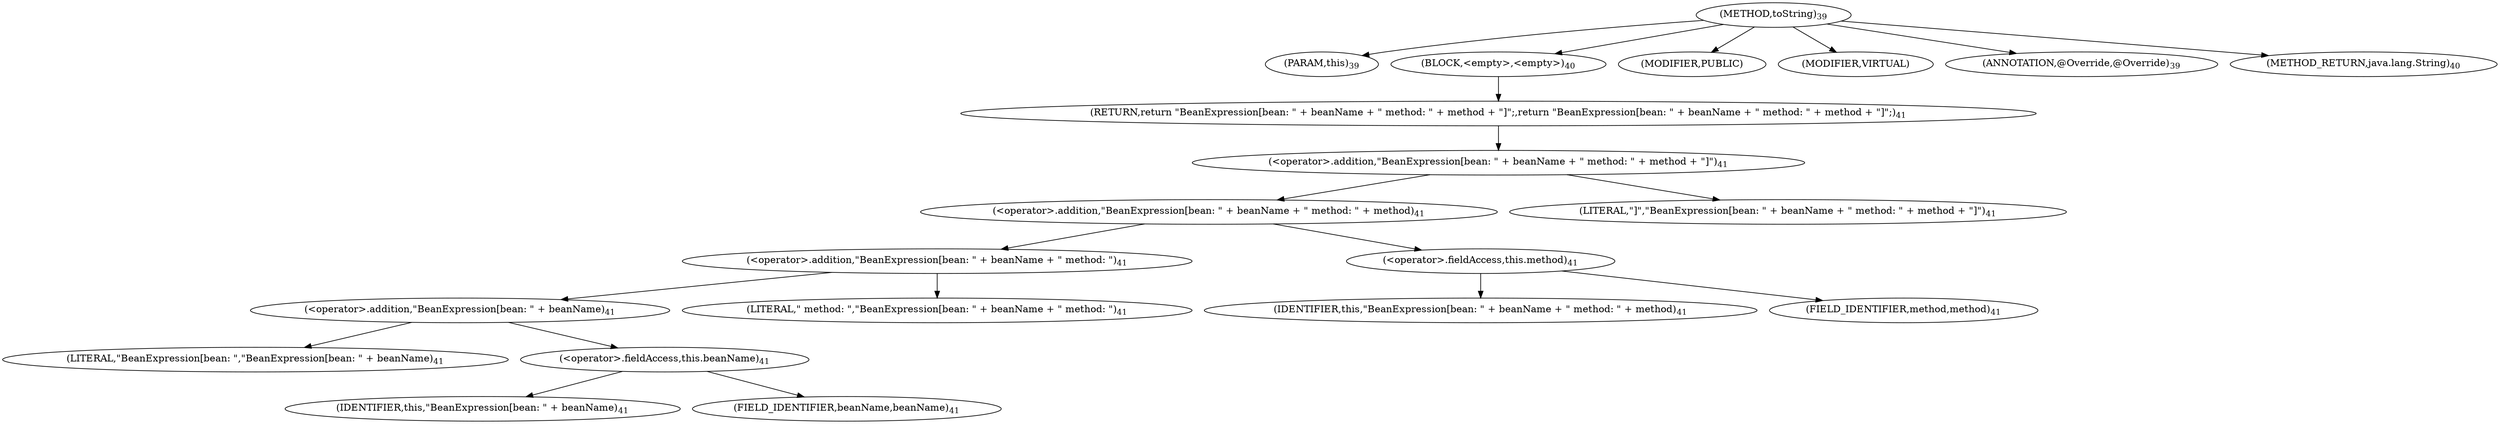 digraph "toString" {  
"32" [label = <(METHOD,toString)<SUB>39</SUB>> ]
"33" [label = <(PARAM,this)<SUB>39</SUB>> ]
"34" [label = <(BLOCK,&lt;empty&gt;,&lt;empty&gt;)<SUB>40</SUB>> ]
"35" [label = <(RETURN,return &quot;BeanExpression[bean: &quot; + beanName + &quot; method: &quot; + method + &quot;]&quot;;,return &quot;BeanExpression[bean: &quot; + beanName + &quot; method: &quot; + method + &quot;]&quot;;)<SUB>41</SUB>> ]
"36" [label = <(&lt;operator&gt;.addition,&quot;BeanExpression[bean: &quot; + beanName + &quot; method: &quot; + method + &quot;]&quot;)<SUB>41</SUB>> ]
"37" [label = <(&lt;operator&gt;.addition,&quot;BeanExpression[bean: &quot; + beanName + &quot; method: &quot; + method)<SUB>41</SUB>> ]
"38" [label = <(&lt;operator&gt;.addition,&quot;BeanExpression[bean: &quot; + beanName + &quot; method: &quot;)<SUB>41</SUB>> ]
"39" [label = <(&lt;operator&gt;.addition,&quot;BeanExpression[bean: &quot; + beanName)<SUB>41</SUB>> ]
"40" [label = <(LITERAL,&quot;BeanExpression[bean: &quot;,&quot;BeanExpression[bean: &quot; + beanName)<SUB>41</SUB>> ]
"41" [label = <(&lt;operator&gt;.fieldAccess,this.beanName)<SUB>41</SUB>> ]
"42" [label = <(IDENTIFIER,this,&quot;BeanExpression[bean: &quot; + beanName)<SUB>41</SUB>> ]
"43" [label = <(FIELD_IDENTIFIER,beanName,beanName)<SUB>41</SUB>> ]
"44" [label = <(LITERAL,&quot; method: &quot;,&quot;BeanExpression[bean: &quot; + beanName + &quot; method: &quot;)<SUB>41</SUB>> ]
"45" [label = <(&lt;operator&gt;.fieldAccess,this.method)<SUB>41</SUB>> ]
"46" [label = <(IDENTIFIER,this,&quot;BeanExpression[bean: &quot; + beanName + &quot; method: &quot; + method)<SUB>41</SUB>> ]
"47" [label = <(FIELD_IDENTIFIER,method,method)<SUB>41</SUB>> ]
"48" [label = <(LITERAL,&quot;]&quot;,&quot;BeanExpression[bean: &quot; + beanName + &quot; method: &quot; + method + &quot;]&quot;)<SUB>41</SUB>> ]
"49" [label = <(MODIFIER,PUBLIC)> ]
"50" [label = <(MODIFIER,VIRTUAL)> ]
"51" [label = <(ANNOTATION,@Override,@Override)<SUB>39</SUB>> ]
"52" [label = <(METHOD_RETURN,java.lang.String)<SUB>40</SUB>> ]
  "32" -> "33" 
  "32" -> "34" 
  "32" -> "49" 
  "32" -> "50" 
  "32" -> "51" 
  "32" -> "52" 
  "34" -> "35" 
  "35" -> "36" 
  "36" -> "37" 
  "36" -> "48" 
  "37" -> "38" 
  "37" -> "45" 
  "38" -> "39" 
  "38" -> "44" 
  "39" -> "40" 
  "39" -> "41" 
  "41" -> "42" 
  "41" -> "43" 
  "45" -> "46" 
  "45" -> "47" 
}

